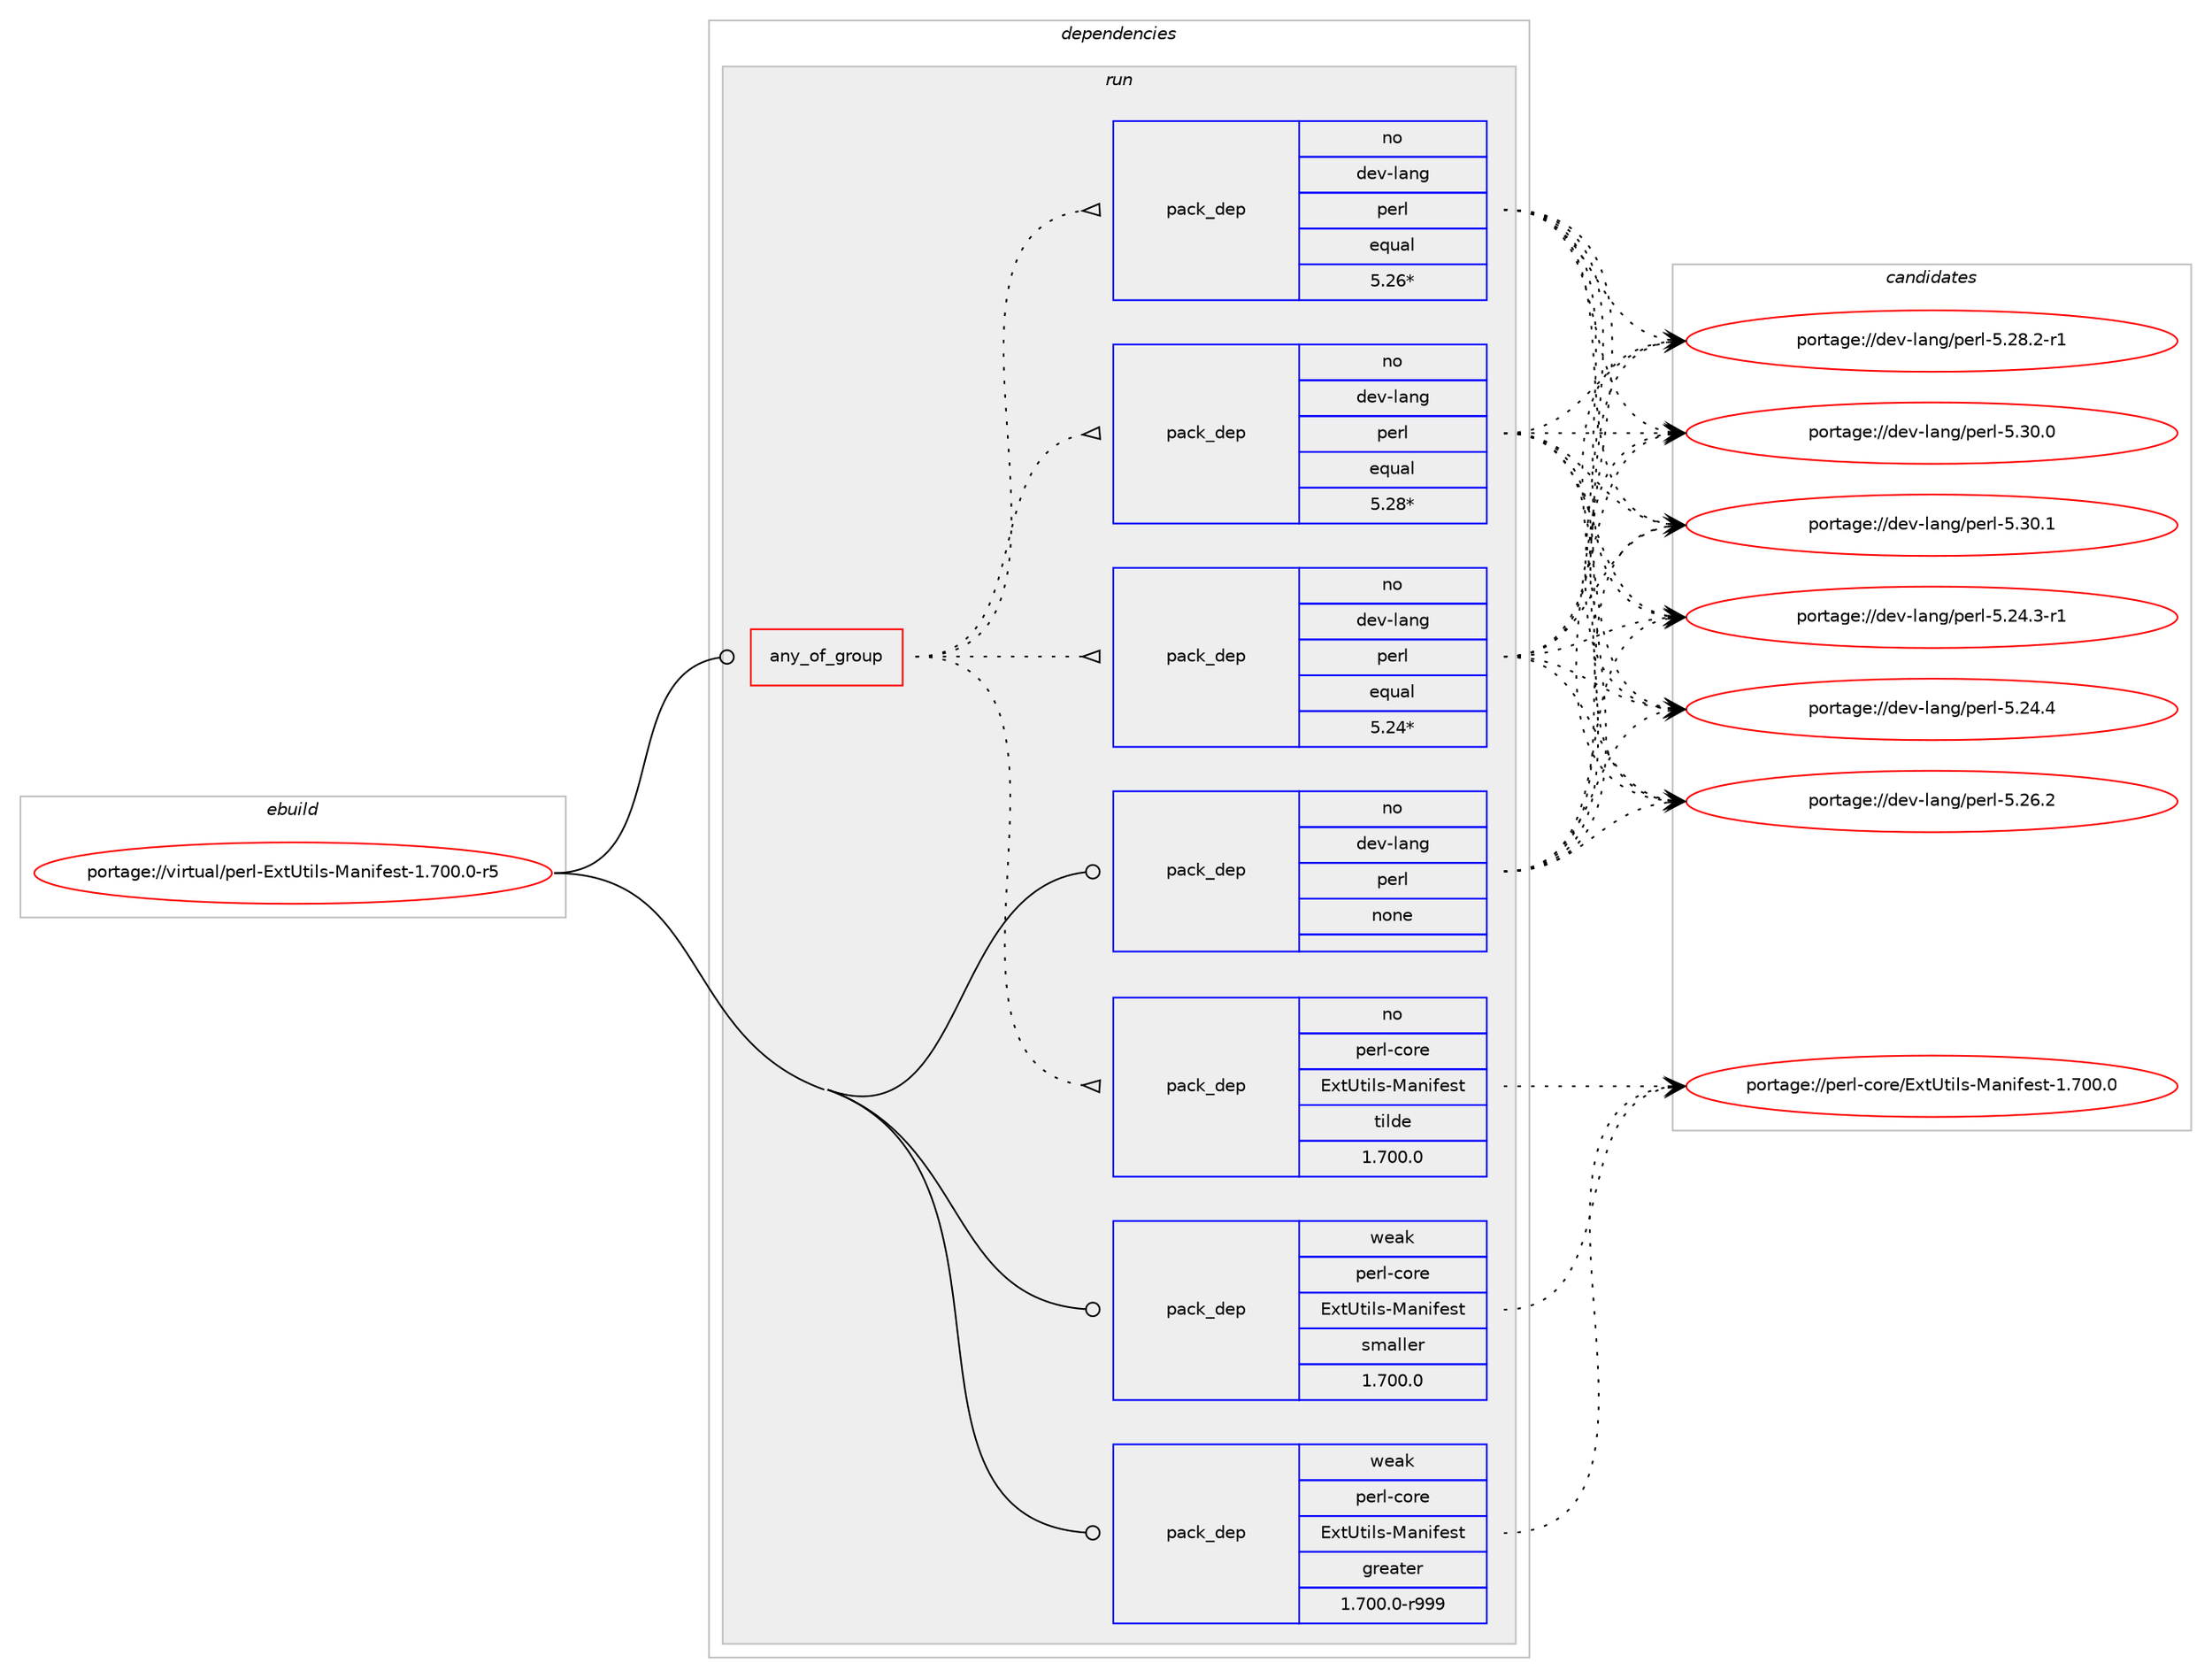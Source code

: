 digraph prolog {

# *************
# Graph options
# *************

newrank=true;
concentrate=true;
compound=true;
graph [rankdir=LR,fontname=Helvetica,fontsize=10,ranksep=1.5];#, ranksep=2.5, nodesep=0.2];
edge  [arrowhead=vee];
node  [fontname=Helvetica,fontsize=10];

# **********
# The ebuild
# **********

subgraph cluster_leftcol {
color=gray;
rank=same;
label=<<i>ebuild</i>>;
id [label="portage://virtual/perl-ExtUtils-Manifest-1.700.0-r5", color=red, width=4, href="../virtual/perl-ExtUtils-Manifest-1.700.0-r5.svg"];
}

# ****************
# The dependencies
# ****************

subgraph cluster_midcol {
color=gray;
label=<<i>dependencies</i>>;
subgraph cluster_compile {
fillcolor="#eeeeee";
style=filled;
label=<<i>compile</i>>;
}
subgraph cluster_compileandrun {
fillcolor="#eeeeee";
style=filled;
label=<<i>compile and run</i>>;
}
subgraph cluster_run {
fillcolor="#eeeeee";
style=filled;
label=<<i>run</i>>;
subgraph any7236 {
dependency434561 [label=<<TABLE BORDER="0" CELLBORDER="1" CELLSPACING="0" CELLPADDING="4"><TR><TD CELLPADDING="10">any_of_group</TD></TR></TABLE>>, shape=none, color=red];subgraph pack322082 {
dependency434562 [label=<<TABLE BORDER="0" CELLBORDER="1" CELLSPACING="0" CELLPADDING="4" WIDTH="220"><TR><TD ROWSPAN="6" CELLPADDING="30">pack_dep</TD></TR><TR><TD WIDTH="110">no</TD></TR><TR><TD>dev-lang</TD></TR><TR><TD>perl</TD></TR><TR><TD>equal</TD></TR><TR><TD>5.28*</TD></TR></TABLE>>, shape=none, color=blue];
}
dependency434561:e -> dependency434562:w [weight=20,style="dotted",arrowhead="oinv"];
subgraph pack322083 {
dependency434563 [label=<<TABLE BORDER="0" CELLBORDER="1" CELLSPACING="0" CELLPADDING="4" WIDTH="220"><TR><TD ROWSPAN="6" CELLPADDING="30">pack_dep</TD></TR><TR><TD WIDTH="110">no</TD></TR><TR><TD>dev-lang</TD></TR><TR><TD>perl</TD></TR><TR><TD>equal</TD></TR><TR><TD>5.26*</TD></TR></TABLE>>, shape=none, color=blue];
}
dependency434561:e -> dependency434563:w [weight=20,style="dotted",arrowhead="oinv"];
subgraph pack322084 {
dependency434564 [label=<<TABLE BORDER="0" CELLBORDER="1" CELLSPACING="0" CELLPADDING="4" WIDTH="220"><TR><TD ROWSPAN="6" CELLPADDING="30">pack_dep</TD></TR><TR><TD WIDTH="110">no</TD></TR><TR><TD>dev-lang</TD></TR><TR><TD>perl</TD></TR><TR><TD>equal</TD></TR><TR><TD>5.24*</TD></TR></TABLE>>, shape=none, color=blue];
}
dependency434561:e -> dependency434564:w [weight=20,style="dotted",arrowhead="oinv"];
subgraph pack322085 {
dependency434565 [label=<<TABLE BORDER="0" CELLBORDER="1" CELLSPACING="0" CELLPADDING="4" WIDTH="220"><TR><TD ROWSPAN="6" CELLPADDING="30">pack_dep</TD></TR><TR><TD WIDTH="110">no</TD></TR><TR><TD>perl-core</TD></TR><TR><TD>ExtUtils-Manifest</TD></TR><TR><TD>tilde</TD></TR><TR><TD>1.700.0</TD></TR></TABLE>>, shape=none, color=blue];
}
dependency434561:e -> dependency434565:w [weight=20,style="dotted",arrowhead="oinv"];
}
id:e -> dependency434561:w [weight=20,style="solid",arrowhead="odot"];
subgraph pack322086 {
dependency434566 [label=<<TABLE BORDER="0" CELLBORDER="1" CELLSPACING="0" CELLPADDING="4" WIDTH="220"><TR><TD ROWSPAN="6" CELLPADDING="30">pack_dep</TD></TR><TR><TD WIDTH="110">no</TD></TR><TR><TD>dev-lang</TD></TR><TR><TD>perl</TD></TR><TR><TD>none</TD></TR><TR><TD></TD></TR></TABLE>>, shape=none, color=blue];
}
id:e -> dependency434566:w [weight=20,style="solid",arrowhead="odot"];
subgraph pack322087 {
dependency434567 [label=<<TABLE BORDER="0" CELLBORDER="1" CELLSPACING="0" CELLPADDING="4" WIDTH="220"><TR><TD ROWSPAN="6" CELLPADDING="30">pack_dep</TD></TR><TR><TD WIDTH="110">weak</TD></TR><TR><TD>perl-core</TD></TR><TR><TD>ExtUtils-Manifest</TD></TR><TR><TD>greater</TD></TR><TR><TD>1.700.0-r999</TD></TR></TABLE>>, shape=none, color=blue];
}
id:e -> dependency434567:w [weight=20,style="solid",arrowhead="odot"];
subgraph pack322088 {
dependency434568 [label=<<TABLE BORDER="0" CELLBORDER="1" CELLSPACING="0" CELLPADDING="4" WIDTH="220"><TR><TD ROWSPAN="6" CELLPADDING="30">pack_dep</TD></TR><TR><TD WIDTH="110">weak</TD></TR><TR><TD>perl-core</TD></TR><TR><TD>ExtUtils-Manifest</TD></TR><TR><TD>smaller</TD></TR><TR><TD>1.700.0</TD></TR></TABLE>>, shape=none, color=blue];
}
id:e -> dependency434568:w [weight=20,style="solid",arrowhead="odot"];
}
}

# **************
# The candidates
# **************

subgraph cluster_choices {
rank=same;
color=gray;
label=<<i>candidates</i>>;

subgraph choice322082 {
color=black;
nodesep=1;
choiceportage100101118451089711010347112101114108455346505246514511449 [label="portage://dev-lang/perl-5.24.3-r1", color=red, width=4,href="../dev-lang/perl-5.24.3-r1.svg"];
choiceportage10010111845108971101034711210111410845534650524652 [label="portage://dev-lang/perl-5.24.4", color=red, width=4,href="../dev-lang/perl-5.24.4.svg"];
choiceportage10010111845108971101034711210111410845534650544650 [label="portage://dev-lang/perl-5.26.2", color=red, width=4,href="../dev-lang/perl-5.26.2.svg"];
choiceportage100101118451089711010347112101114108455346505646504511449 [label="portage://dev-lang/perl-5.28.2-r1", color=red, width=4,href="../dev-lang/perl-5.28.2-r1.svg"];
choiceportage10010111845108971101034711210111410845534651484648 [label="portage://dev-lang/perl-5.30.0", color=red, width=4,href="../dev-lang/perl-5.30.0.svg"];
choiceportage10010111845108971101034711210111410845534651484649 [label="portage://dev-lang/perl-5.30.1", color=red, width=4,href="../dev-lang/perl-5.30.1.svg"];
dependency434562:e -> choiceportage100101118451089711010347112101114108455346505246514511449:w [style=dotted,weight="100"];
dependency434562:e -> choiceportage10010111845108971101034711210111410845534650524652:w [style=dotted,weight="100"];
dependency434562:e -> choiceportage10010111845108971101034711210111410845534650544650:w [style=dotted,weight="100"];
dependency434562:e -> choiceportage100101118451089711010347112101114108455346505646504511449:w [style=dotted,weight="100"];
dependency434562:e -> choiceportage10010111845108971101034711210111410845534651484648:w [style=dotted,weight="100"];
dependency434562:e -> choiceportage10010111845108971101034711210111410845534651484649:w [style=dotted,weight="100"];
}
subgraph choice322083 {
color=black;
nodesep=1;
choiceportage100101118451089711010347112101114108455346505246514511449 [label="portage://dev-lang/perl-5.24.3-r1", color=red, width=4,href="../dev-lang/perl-5.24.3-r1.svg"];
choiceportage10010111845108971101034711210111410845534650524652 [label="portage://dev-lang/perl-5.24.4", color=red, width=4,href="../dev-lang/perl-5.24.4.svg"];
choiceportage10010111845108971101034711210111410845534650544650 [label="portage://dev-lang/perl-5.26.2", color=red, width=4,href="../dev-lang/perl-5.26.2.svg"];
choiceportage100101118451089711010347112101114108455346505646504511449 [label="portage://dev-lang/perl-5.28.2-r1", color=red, width=4,href="../dev-lang/perl-5.28.2-r1.svg"];
choiceportage10010111845108971101034711210111410845534651484648 [label="portage://dev-lang/perl-5.30.0", color=red, width=4,href="../dev-lang/perl-5.30.0.svg"];
choiceportage10010111845108971101034711210111410845534651484649 [label="portage://dev-lang/perl-5.30.1", color=red, width=4,href="../dev-lang/perl-5.30.1.svg"];
dependency434563:e -> choiceportage100101118451089711010347112101114108455346505246514511449:w [style=dotted,weight="100"];
dependency434563:e -> choiceportage10010111845108971101034711210111410845534650524652:w [style=dotted,weight="100"];
dependency434563:e -> choiceportage10010111845108971101034711210111410845534650544650:w [style=dotted,weight="100"];
dependency434563:e -> choiceportage100101118451089711010347112101114108455346505646504511449:w [style=dotted,weight="100"];
dependency434563:e -> choiceportage10010111845108971101034711210111410845534651484648:w [style=dotted,weight="100"];
dependency434563:e -> choiceportage10010111845108971101034711210111410845534651484649:w [style=dotted,weight="100"];
}
subgraph choice322084 {
color=black;
nodesep=1;
choiceportage100101118451089711010347112101114108455346505246514511449 [label="portage://dev-lang/perl-5.24.3-r1", color=red, width=4,href="../dev-lang/perl-5.24.3-r1.svg"];
choiceportage10010111845108971101034711210111410845534650524652 [label="portage://dev-lang/perl-5.24.4", color=red, width=4,href="../dev-lang/perl-5.24.4.svg"];
choiceportage10010111845108971101034711210111410845534650544650 [label="portage://dev-lang/perl-5.26.2", color=red, width=4,href="../dev-lang/perl-5.26.2.svg"];
choiceportage100101118451089711010347112101114108455346505646504511449 [label="portage://dev-lang/perl-5.28.2-r1", color=red, width=4,href="../dev-lang/perl-5.28.2-r1.svg"];
choiceportage10010111845108971101034711210111410845534651484648 [label="portage://dev-lang/perl-5.30.0", color=red, width=4,href="../dev-lang/perl-5.30.0.svg"];
choiceportage10010111845108971101034711210111410845534651484649 [label="portage://dev-lang/perl-5.30.1", color=red, width=4,href="../dev-lang/perl-5.30.1.svg"];
dependency434564:e -> choiceportage100101118451089711010347112101114108455346505246514511449:w [style=dotted,weight="100"];
dependency434564:e -> choiceportage10010111845108971101034711210111410845534650524652:w [style=dotted,weight="100"];
dependency434564:e -> choiceportage10010111845108971101034711210111410845534650544650:w [style=dotted,weight="100"];
dependency434564:e -> choiceportage100101118451089711010347112101114108455346505646504511449:w [style=dotted,weight="100"];
dependency434564:e -> choiceportage10010111845108971101034711210111410845534651484648:w [style=dotted,weight="100"];
dependency434564:e -> choiceportage10010111845108971101034711210111410845534651484649:w [style=dotted,weight="100"];
}
subgraph choice322085 {
color=black;
nodesep=1;
choiceportage11210111410845991111141014769120116851161051081154577971101051021011151164549465548484648 [label="portage://perl-core/ExtUtils-Manifest-1.700.0", color=red, width=4,href="../perl-core/ExtUtils-Manifest-1.700.0.svg"];
dependency434565:e -> choiceportage11210111410845991111141014769120116851161051081154577971101051021011151164549465548484648:w [style=dotted,weight="100"];
}
subgraph choice322086 {
color=black;
nodesep=1;
choiceportage100101118451089711010347112101114108455346505246514511449 [label="portage://dev-lang/perl-5.24.3-r1", color=red, width=4,href="../dev-lang/perl-5.24.3-r1.svg"];
choiceportage10010111845108971101034711210111410845534650524652 [label="portage://dev-lang/perl-5.24.4", color=red, width=4,href="../dev-lang/perl-5.24.4.svg"];
choiceportage10010111845108971101034711210111410845534650544650 [label="portage://dev-lang/perl-5.26.2", color=red, width=4,href="../dev-lang/perl-5.26.2.svg"];
choiceportage100101118451089711010347112101114108455346505646504511449 [label="portage://dev-lang/perl-5.28.2-r1", color=red, width=4,href="../dev-lang/perl-5.28.2-r1.svg"];
choiceportage10010111845108971101034711210111410845534651484648 [label="portage://dev-lang/perl-5.30.0", color=red, width=4,href="../dev-lang/perl-5.30.0.svg"];
choiceportage10010111845108971101034711210111410845534651484649 [label="portage://dev-lang/perl-5.30.1", color=red, width=4,href="../dev-lang/perl-5.30.1.svg"];
dependency434566:e -> choiceportage100101118451089711010347112101114108455346505246514511449:w [style=dotted,weight="100"];
dependency434566:e -> choiceportage10010111845108971101034711210111410845534650524652:w [style=dotted,weight="100"];
dependency434566:e -> choiceportage10010111845108971101034711210111410845534650544650:w [style=dotted,weight="100"];
dependency434566:e -> choiceportage100101118451089711010347112101114108455346505646504511449:w [style=dotted,weight="100"];
dependency434566:e -> choiceportage10010111845108971101034711210111410845534651484648:w [style=dotted,weight="100"];
dependency434566:e -> choiceportage10010111845108971101034711210111410845534651484649:w [style=dotted,weight="100"];
}
subgraph choice322087 {
color=black;
nodesep=1;
choiceportage11210111410845991111141014769120116851161051081154577971101051021011151164549465548484648 [label="portage://perl-core/ExtUtils-Manifest-1.700.0", color=red, width=4,href="../perl-core/ExtUtils-Manifest-1.700.0.svg"];
dependency434567:e -> choiceportage11210111410845991111141014769120116851161051081154577971101051021011151164549465548484648:w [style=dotted,weight="100"];
}
subgraph choice322088 {
color=black;
nodesep=1;
choiceportage11210111410845991111141014769120116851161051081154577971101051021011151164549465548484648 [label="portage://perl-core/ExtUtils-Manifest-1.700.0", color=red, width=4,href="../perl-core/ExtUtils-Manifest-1.700.0.svg"];
dependency434568:e -> choiceportage11210111410845991111141014769120116851161051081154577971101051021011151164549465548484648:w [style=dotted,weight="100"];
}
}

}
